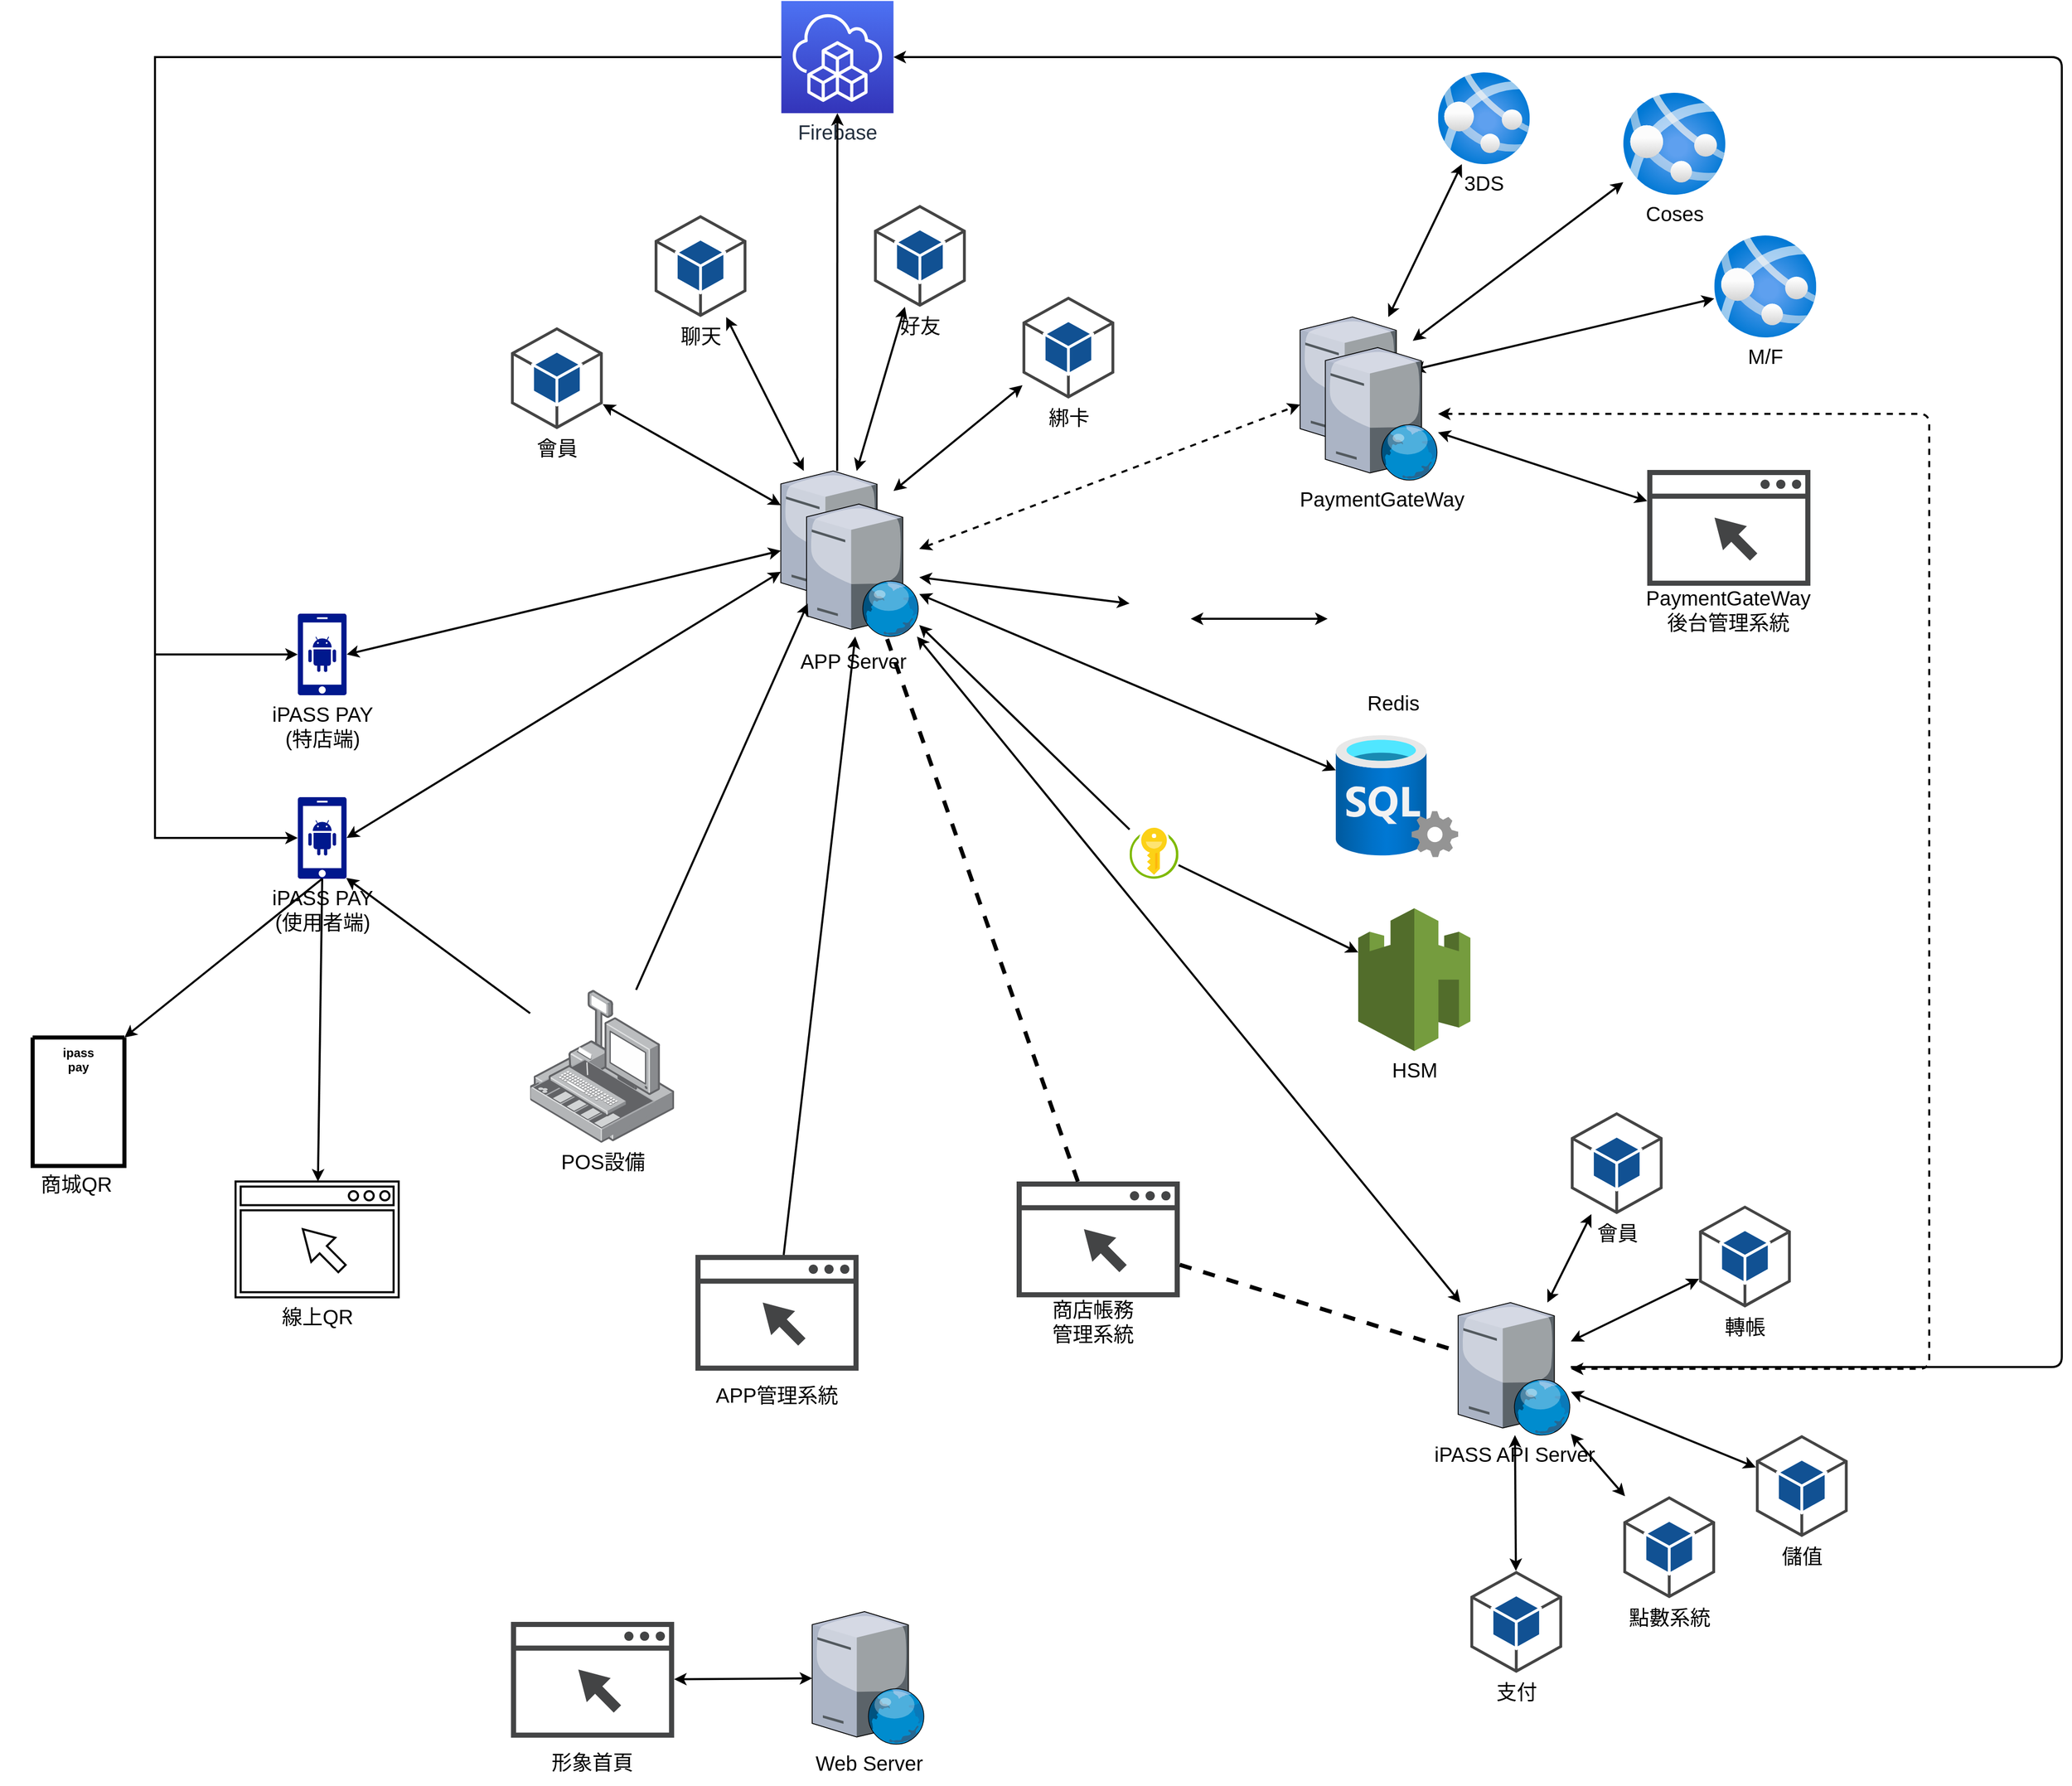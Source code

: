 <mxfile version="14.9.5" type="github">
  <diagram id="SJGPeemRXHp4dxk_nkfU" name="第1頁">
    <mxGraphModel dx="3072" dy="2502" grid="1" gridSize="10" guides="1" tooltips="1" connect="1" arrows="1" fold="1" page="1" pageScale="1" pageWidth="827" pageHeight="1169" math="0" shadow="0">
      <root>
        <mxCell id="0" />
        <mxCell id="1" parent="0" />
        <mxCell id="x_JbOlr38HWDlTl8YInY-31" value="" style="endArrow=classic;startArrow=classic;html=1;strokeWidth=2;" parent="1" source="x_JbOlr38HWDlTl8YInY-60" target="x_JbOlr38HWDlTl8YInY-51" edge="1">
          <mxGeometry width="50" height="50" relative="1" as="geometry">
            <mxPoint x="850" y="-191.613" as="sourcePoint" />
            <mxPoint x="360" y="-220" as="targetPoint" />
          </mxGeometry>
        </mxCell>
        <mxCell id="x_JbOlr38HWDlTl8YInY-32" value="iPASS API Server" style="verticalLabelPosition=bottom;aspect=fixed;html=1;verticalAlign=top;strokeColor=none;align=center;outlineConnect=0;shape=mxgraph.citrix.web_server;fontSize=20;strokeWidth=2;" parent="1" vertex="1">
          <mxGeometry x="758" y="196.8" width="110.5" height="130" as="geometry" />
        </mxCell>
        <mxCell id="x_JbOlr38HWDlTl8YInY-33" value="" style="endArrow=classic;startArrow=classic;html=1;strokeWidth=2;" parent="1" source="x_JbOlr38HWDlTl8YInY-51" target="x_JbOlr38HWDlTl8YInY-32" edge="1">
          <mxGeometry width="50" height="50" relative="1" as="geometry">
            <mxPoint x="310" as="sourcePoint" />
            <mxPoint x="360" y="-50" as="targetPoint" />
          </mxGeometry>
        </mxCell>
        <mxCell id="x_JbOlr38HWDlTl8YInY-34" value="" style="group;strokeWidth=2;" parent="1" vertex="1" connectable="0">
          <mxGeometry x="320.0" y="78" width="160" height="160.0" as="geometry" />
        </mxCell>
        <mxCell id="x_JbOlr38HWDlTl8YInY-17" value="" style="group;strokeWidth=2;" parent="x_JbOlr38HWDlTl8YInY-34" vertex="1" connectable="0">
          <mxGeometry x="5" width="160" height="113.6" as="geometry" />
        </mxCell>
        <mxCell id="x_JbOlr38HWDlTl8YInY-18" value="" style="pointerEvents=1;shadow=0;dashed=0;html=1;strokeColor=none;fillColor=#434445;aspect=fixed;labelPosition=center;verticalLabelPosition=bottom;verticalAlign=top;align=center;outlineConnect=0;shape=mxgraph.vvd.web_browser;fontSize=20;strokeWidth=2;" parent="x_JbOlr38HWDlTl8YInY-17" vertex="1">
          <mxGeometry width="160" height="113.6" as="geometry" />
        </mxCell>
        <mxCell id="x_JbOlr38HWDlTl8YInY-19" value="" style="shape=image;html=1;verticalAlign=top;verticalLabelPosition=bottom;labelBackgroundColor=#ffffff;imageAspect=0;aspect=fixed;image=https://cdn1.iconfinder.com/data/icons/logotypes/32/chrome-128.png;fontSize=20;strokeWidth=2;" parent="x_JbOlr38HWDlTl8YInY-17" vertex="1">
          <mxGeometry x="5" y="4" width="20" height="20" as="geometry" />
        </mxCell>
        <mxCell id="x_JbOlr38HWDlTl8YInY-20" value="商店帳務&lt;br&gt;管理系統" style="text;html=1;strokeColor=none;fillColor=none;align=center;verticalAlign=middle;whiteSpace=wrap;rounded=0;fontSize=20;strokeWidth=2;" parent="x_JbOlr38HWDlTl8YInY-34" vertex="1">
          <mxGeometry x="5" y="113.6" width="150" height="46.4" as="geometry" />
        </mxCell>
        <mxCell id="x_JbOlr38HWDlTl8YInY-35" value="" style="endArrow=classic;startArrow=classic;html=1;exitX=1;exitY=0.5;exitDx=0;exitDy=0;exitPerimeter=0;strokeWidth=2;" parent="1" source="x_JbOlr38HWDlTl8YInY-15" target="x_JbOlr38HWDlTl8YInY-30" edge="1">
          <mxGeometry width="50" height="50" relative="1" as="geometry">
            <mxPoint x="310" y="-495" as="sourcePoint" />
            <mxPoint x="540" y="-220" as="targetPoint" />
          </mxGeometry>
        </mxCell>
        <mxCell id="x_JbOlr38HWDlTl8YInY-37" value="" style="endArrow=classic;startArrow=classic;html=1;exitX=1;exitY=0.5;exitDx=0;exitDy=0;exitPerimeter=0;strokeWidth=2;" parent="1" source="x_JbOlr38HWDlTl8YInY-16" target="x_JbOlr38HWDlTl8YInY-30" edge="1">
          <mxGeometry width="50" height="50" relative="1" as="geometry">
            <mxPoint x="490" y="-170" as="sourcePoint" />
            <mxPoint x="540" y="-220" as="targetPoint" />
          </mxGeometry>
        </mxCell>
        <mxCell id="x_JbOlr38HWDlTl8YInY-73" style="edgeStyle=orthogonalEdgeStyle;rounded=0;orthogonalLoop=1;jettySize=auto;html=1;entryX=0;entryY=0.5;entryDx=0;entryDy=0;entryPerimeter=0;strokeWidth=2;" parent="1" source="x_JbOlr38HWDlTl8YInY-40" target="x_JbOlr38HWDlTl8YInY-15" edge="1">
          <mxGeometry relative="1" as="geometry">
            <mxPoint x="-200" y="-300" as="targetPoint" />
            <Array as="points">
              <mxPoint x="-520" y="-1025" />
              <mxPoint x="-520" y="-259" />
            </Array>
          </mxGeometry>
        </mxCell>
        <mxCell id="x_JbOlr38HWDlTl8YInY-84" style="edgeStyle=orthogonalEdgeStyle;rounded=0;orthogonalLoop=1;jettySize=auto;html=1;entryX=0;entryY=0.5;entryDx=0;entryDy=0;entryPerimeter=0;strokeWidth=2;" parent="1" source="x_JbOlr38HWDlTl8YInY-40" target="x_JbOlr38HWDlTl8YInY-16" edge="1">
          <mxGeometry relative="1" as="geometry">
            <Array as="points">
              <mxPoint x="-520" y="-1025" />
              <mxPoint x="-520" y="-439" />
            </Array>
          </mxGeometry>
        </mxCell>
        <mxCell id="x_JbOlr38HWDlTl8YInY-40" value="&lt;font style=&quot;font-size: 20px&quot;&gt;Firebase&lt;/font&gt;&lt;br&gt;" style="points=[[0,0,0],[0.25,0,0],[0.5,0,0],[0.75,0,0],[1,0,0],[0,1,0],[0.25,1,0],[0.5,1,0],[0.75,1,0],[1,1,0],[0,0.25,0],[0,0.5,0],[0,0.75,0],[1,0.25,0],[1,0.5,0],[1,0.75,0]];outlineConnect=0;fontColor=#232F3E;gradientColor=#4D72F3;gradientDirection=north;fillColor=#3334B9;strokeColor=#ffffff;dashed=0;verticalLabelPosition=bottom;verticalAlign=top;align=center;html=1;fontSize=12;fontStyle=0;aspect=fixed;shape=mxgraph.aws4.resourceIcon;resIcon=mxgraph.aws4.cloud_development_kit;strokeWidth=2;" parent="1" vertex="1">
          <mxGeometry x="94.25" y="-1080" width="110" height="110" as="geometry" />
        </mxCell>
        <mxCell id="x_JbOlr38HWDlTl8YInY-44" value="" style="endArrow=classic;html=1;strokeWidth=2;" parent="1" source="x_JbOlr38HWDlTl8YInY-30" target="x_JbOlr38HWDlTl8YInY-40" edge="1">
          <mxGeometry width="50" height="50" relative="1" as="geometry">
            <mxPoint x="490" y="-350" as="sourcePoint" />
            <mxPoint x="540" y="-400" as="targetPoint" />
          </mxGeometry>
        </mxCell>
        <mxCell id="x_JbOlr38HWDlTl8YInY-55" value="" style="group;strokeWidth=2;" parent="1" vertex="1" connectable="0">
          <mxGeometry x="90" y="-619" width="150" height="209.0" as="geometry" />
        </mxCell>
        <mxCell id="x_JbOlr38HWDlTl8YInY-53" value="" style="group;strokeWidth=2;" parent="x_JbOlr38HWDlTl8YInY-55" vertex="1" connectable="0">
          <mxGeometry x="3.75" width="135.75" height="162.4" as="geometry" />
        </mxCell>
        <mxCell id="x_JbOlr38HWDlTl8YInY-30" value="" style="verticalLabelPosition=bottom;aspect=fixed;html=1;verticalAlign=top;strokeColor=none;align=center;outlineConnect=0;shape=mxgraph.citrix.web_server;fontSize=20;strokeWidth=2;" parent="x_JbOlr38HWDlTl8YInY-53" vertex="1">
          <mxGeometry width="110.5" height="130" as="geometry" />
        </mxCell>
        <mxCell id="x_JbOlr38HWDlTl8YInY-51" value="" style="verticalLabelPosition=bottom;aspect=fixed;html=1;verticalAlign=top;strokeColor=none;align=center;outlineConnect=0;shape=mxgraph.citrix.web_server;fontSize=20;strokeWidth=2;" parent="x_JbOlr38HWDlTl8YInY-53" vertex="1">
          <mxGeometry x="25.25" y="32.4" width="110.5" height="130" as="geometry" />
        </mxCell>
        <mxCell id="x_JbOlr38HWDlTl8YInY-54" value="APP Server" style="text;html=1;strokeColor=none;fillColor=none;align=center;verticalAlign=middle;whiteSpace=wrap;rounded=0;fontSize=20;strokeWidth=2;" parent="x_JbOlr38HWDlTl8YInY-55" vertex="1">
          <mxGeometry y="162.6" width="150" height="46.4" as="geometry" />
        </mxCell>
        <mxCell id="x_JbOlr38HWDlTl8YInY-60" value="" style="aspect=fixed;html=1;points=[];align=center;image;fontSize=12;image=img/lib/azure2/databases/SQL_Server.svg;strokeWidth=2;" parent="1" vertex="1">
          <mxGeometry x="638" y="-360" width="120" height="120" as="geometry" />
        </mxCell>
        <mxCell id="x_JbOlr38HWDlTl8YInY-63" value="&lt;font style=&quot;font-size: 20px&quot;&gt;Coses&lt;/font&gt;" style="aspect=fixed;html=1;points=[];align=center;image;fontSize=12;image=img/lib/azure2/app_services/App_Services.svg;strokeWidth=2;" parent="1" vertex="1">
          <mxGeometry x="920" y="-990" width="100" height="100" as="geometry" />
        </mxCell>
        <mxCell id="x_JbOlr38HWDlTl8YInY-64" value="&lt;font style=&quot;font-size: 20px&quot;&gt;3DS&lt;br&gt;&lt;/font&gt;" style="aspect=fixed;html=1;points=[];align=center;image;fontSize=12;image=img/lib/azure2/app_services/App_Services.svg;strokeWidth=2;" parent="1" vertex="1">
          <mxGeometry x="738.25" y="-1010" width="90" height="90" as="geometry" />
        </mxCell>
        <mxCell id="x_JbOlr38HWDlTl8YInY-68" value="" style="endArrow=classic;html=1;strokeWidth=2;" parent="1" source="x_JbOlr38HWDlTl8YInY-65" target="x_JbOlr38HWDlTl8YInY-30" edge="1">
          <mxGeometry width="50" height="50" relative="1" as="geometry">
            <mxPoint x="400" y="-470" as="sourcePoint" />
            <mxPoint x="450" y="-520" as="targetPoint" />
          </mxGeometry>
        </mxCell>
        <mxCell id="x_JbOlr38HWDlTl8YInY-70" value="" style="endArrow=classic;html=1;edgeStyle=orthogonalEdgeStyle;strokeWidth=2;" parent="1" source="x_JbOlr38HWDlTl8YInY-32" target="x_JbOlr38HWDlTl8YInY-40" edge="1">
          <mxGeometry width="50" height="50" relative="1" as="geometry">
            <mxPoint x="1000" y="-760" as="sourcePoint" />
            <mxPoint x="450" y="-670" as="targetPoint" />
            <Array as="points">
              <mxPoint x="1350" y="260" />
              <mxPoint x="1350" y="-1025" />
            </Array>
          </mxGeometry>
        </mxCell>
        <mxCell id="x_JbOlr38HWDlTl8YInY-71" value="&lt;font style=&quot;font-size: 20px&quot;&gt;Redis&lt;/font&gt;" style="shape=image;html=1;verticalAlign=top;verticalLabelPosition=bottom;labelBackgroundColor=#ffffff;imageAspect=0;aspect=fixed;image=https://cdn4.iconfinder.com/data/icons/redis-2/1451/Untitled-2-128.png;strokeWidth=2;" parent="1" vertex="1">
          <mxGeometry x="630" y="-538" width="128" height="128" as="geometry" />
        </mxCell>
        <mxCell id="x_JbOlr38HWDlTl8YInY-72" value="" style="endArrow=classic;startArrow=none;html=1;strokeWidth=2;" parent="1" source="x_JbOlr38HWDlTl8YInY-80" target="x_JbOlr38HWDlTl8YInY-75" edge="1">
          <mxGeometry width="50" height="50" relative="1" as="geometry">
            <mxPoint x="550" y="-354.4" as="sourcePoint" />
            <mxPoint x="790.0" y="-230.0" as="targetPoint" />
          </mxGeometry>
        </mxCell>
        <mxCell id="x_JbOlr38HWDlTl8YInY-80" value="" style="aspect=fixed;html=1;points=[];align=center;image;fontSize=12;image=img/lib/mscae/Key_Vaults.svg;strokeWidth=2;" parent="1" vertex="1">
          <mxGeometry x="435.75" y="-269" width="48" height="50" as="geometry" />
        </mxCell>
        <mxCell id="x_JbOlr38HWDlTl8YInY-81" value="" style="endArrow=none;startArrow=classic;html=1;strokeWidth=2;" parent="1" source="x_JbOlr38HWDlTl8YInY-51" target="x_JbOlr38HWDlTl8YInY-80" edge="1">
          <mxGeometry width="50" height="50" relative="1" as="geometry">
            <mxPoint x="669.5" y="-445.432" as="sourcePoint" />
            <mxPoint x="890.0" y="-536.552" as="targetPoint" />
          </mxGeometry>
        </mxCell>
        <mxCell id="k3EfGpvTS4f7lztcN1DA-3" value="&#xa;&#xa;" style="group;strokeWidth=2;" parent="1" vertex="1" connectable="0">
          <mxGeometry x="-170.87" y="510" width="160" height="160.0" as="geometry" />
        </mxCell>
        <mxCell id="k3EfGpvTS4f7lztcN1DA-4" value="" style="group;strokeWidth=2;" parent="k3EfGpvTS4f7lztcN1DA-3" vertex="1" connectable="0">
          <mxGeometry width="160" height="113.6" as="geometry" />
        </mxCell>
        <mxCell id="k3EfGpvTS4f7lztcN1DA-5" value="" style="pointerEvents=1;shadow=0;dashed=0;html=1;strokeColor=none;fillColor=#434445;aspect=fixed;labelPosition=center;verticalLabelPosition=bottom;verticalAlign=top;align=center;outlineConnect=0;shape=mxgraph.vvd.web_browser;fontSize=20;strokeWidth=2;" parent="k3EfGpvTS4f7lztcN1DA-4" vertex="1">
          <mxGeometry width="160" height="113.6" as="geometry" />
        </mxCell>
        <mxCell id="k3EfGpvTS4f7lztcN1DA-6" value="" style="shape=image;html=1;verticalAlign=top;verticalLabelPosition=bottom;labelBackgroundColor=#ffffff;imageAspect=0;aspect=fixed;image=https://cdn1.iconfinder.com/data/icons/logotypes/32/chrome-128.png;fontSize=20;strokeWidth=2;" parent="k3EfGpvTS4f7lztcN1DA-4" vertex="1">
          <mxGeometry x="5" y="4" width="20" height="20" as="geometry" />
        </mxCell>
        <mxCell id="k3EfGpvTS4f7lztcN1DA-7" value="形象首頁" style="text;html=1;strokeColor=none;fillColor=none;align=center;verticalAlign=middle;whiteSpace=wrap;rounded=0;fontSize=20;strokeWidth=2;" parent="k3EfGpvTS4f7lztcN1DA-3" vertex="1">
          <mxGeometry x="5" y="113.6" width="150" height="46.4" as="geometry" />
        </mxCell>
        <mxCell id="k3EfGpvTS4f7lztcN1DA-14" value="&lt;font style=&quot;font-size: 20px&quot;&gt;聊天&lt;/font&gt;" style="outlineConnect=0;dashed=0;verticalLabelPosition=bottom;verticalAlign=top;align=center;html=1;shape=mxgraph.aws3.android;fillColor=#115193;gradientColor=none;strokeWidth=2;" parent="1" vertex="1">
          <mxGeometry x="-30" y="-870" width="90" height="100" as="geometry" />
        </mxCell>
        <mxCell id="k3EfGpvTS4f7lztcN1DA-18" value="" style="endArrow=classic;startArrow=classic;html=1;strokeWidth=2;" parent="1" source="k3EfGpvTS4f7lztcN1DA-14" target="x_JbOlr38HWDlTl8YInY-30" edge="1">
          <mxGeometry width="50" height="50" relative="1" as="geometry">
            <mxPoint x="528.409" y="-900" as="sourcePoint" />
            <mxPoint x="592.882" y="-640" as="targetPoint" />
          </mxGeometry>
        </mxCell>
        <mxCell id="bLUmJ-rgid1CxlxQpGvQ-1" value="Web Server" style="verticalLabelPosition=bottom;aspect=fixed;html=1;verticalAlign=top;strokeColor=none;align=center;outlineConnect=0;shape=mxgraph.citrix.web_server;fontSize=20;strokeWidth=2;" parent="1" vertex="1">
          <mxGeometry x="124.5" y="500" width="110.5" height="130" as="geometry" />
        </mxCell>
        <mxCell id="bLUmJ-rgid1CxlxQpGvQ-2" value="" style="group;strokeWidth=2;" parent="1" vertex="1" connectable="0">
          <mxGeometry x="-380" y="-479" width="48" height="260" as="geometry" />
        </mxCell>
        <mxCell id="x_JbOlr38HWDlTl8YInY-16" value="iPASS PAY&lt;br style=&quot;font-size: 20px&quot;&gt;(特店端)" style="aspect=fixed;pointerEvents=1;shadow=0;dashed=0;html=1;strokeColor=none;labelPosition=center;verticalLabelPosition=bottom;verticalAlign=top;align=center;fillColor=#00188D;shape=mxgraph.mscae.enterprise.android_phone;fontSize=20;strokeWidth=2;" parent="bLUmJ-rgid1CxlxQpGvQ-2" vertex="1">
          <mxGeometry width="48" height="80" as="geometry" />
        </mxCell>
        <mxCell id="x_JbOlr38HWDlTl8YInY-15" value="iPASS PAY&lt;br style=&quot;font-size: 20px;&quot;&gt;(使用者端)" style="aspect=fixed;pointerEvents=1;shadow=0;dashed=0;html=1;strokeColor=none;labelPosition=center;verticalLabelPosition=bottom;verticalAlign=top;align=center;fillColor=#00188D;shape=mxgraph.mscae.enterprise.android_phone;fontSize=20;strokeWidth=2;" parent="bLUmJ-rgid1CxlxQpGvQ-2" vertex="1">
          <mxGeometry y="180" width="48" height="80" as="geometry" />
        </mxCell>
        <mxCell id="x_JbOlr38HWDlTl8YInY-75" value="&lt;font style=&quot;font-size: 20px&quot;&gt;HSM&lt;/font&gt;" style="outlineConnect=0;dashed=0;verticalLabelPosition=bottom;verticalAlign=top;align=center;html=1;shape=mxgraph.aws3.cloudhsm;fillColor=#759C3E;gradientColor=none;strokeWidth=2;" parent="1" vertex="1">
          <mxGeometry x="660" y="-190" width="110" height="140" as="geometry" />
        </mxCell>
        <mxCell id="bLUmJ-rgid1CxlxQpGvQ-3" value="&lt;span style=&quot;font-size: 20px&quot;&gt;會員&lt;/span&gt;" style="outlineConnect=0;dashed=0;verticalLabelPosition=bottom;verticalAlign=top;align=center;html=1;shape=mxgraph.aws3.android;fillColor=#115193;gradientColor=none;strokeWidth=2;" parent="1" vertex="1">
          <mxGeometry x="-170.87" y="-760" width="90" height="100" as="geometry" />
        </mxCell>
        <mxCell id="bLUmJ-rgid1CxlxQpGvQ-6" value="" style="endArrow=classic;startArrow=classic;html=1;strokeWidth=2;" parent="1" source="bLUmJ-rgid1CxlxQpGvQ-5" target="x_JbOlr38HWDlTl8YInY-64" edge="1">
          <mxGeometry width="50" height="50" relative="1" as="geometry">
            <mxPoint x="440" y="-600" as="sourcePoint" />
            <mxPoint x="670" y="-740" as="targetPoint" />
          </mxGeometry>
        </mxCell>
        <mxCell id="bLUmJ-rgid1CxlxQpGvQ-7" value="" style="endArrow=classic;startArrow=classic;html=1;strokeWidth=2;" parent="1" source="bLUmJ-rgid1CxlxQpGvQ-5" target="x_JbOlr38HWDlTl8YInY-63" edge="1">
          <mxGeometry width="50" height="50" relative="1" as="geometry">
            <mxPoint x="558.49" y="-746.773" as="sourcePoint" />
            <mxPoint x="661" y="-842.832" as="targetPoint" />
          </mxGeometry>
        </mxCell>
        <mxCell id="bLUmJ-rgid1CxlxQpGvQ-8" value="" style="group;strokeWidth=2;" parent="1" vertex="1" connectable="0">
          <mxGeometry x="10" y="150" width="160" height="160.0" as="geometry" />
        </mxCell>
        <mxCell id="bLUmJ-rgid1CxlxQpGvQ-9" value="" style="group;strokeWidth=2;" parent="bLUmJ-rgid1CxlxQpGvQ-8" vertex="1" connectable="0">
          <mxGeometry width="160" height="113.6" as="geometry" />
        </mxCell>
        <mxCell id="bLUmJ-rgid1CxlxQpGvQ-10" value="" style="pointerEvents=1;shadow=0;dashed=0;html=1;strokeColor=none;fillColor=#434445;aspect=fixed;labelPosition=center;verticalLabelPosition=bottom;verticalAlign=top;align=center;outlineConnect=0;shape=mxgraph.vvd.web_browser;fontSize=20;strokeWidth=2;" parent="bLUmJ-rgid1CxlxQpGvQ-9" vertex="1">
          <mxGeometry width="160" height="113.6" as="geometry" />
        </mxCell>
        <mxCell id="bLUmJ-rgid1CxlxQpGvQ-11" value="" style="shape=image;html=1;verticalAlign=top;verticalLabelPosition=bottom;labelBackgroundColor=#ffffff;imageAspect=0;aspect=fixed;image=https://cdn1.iconfinder.com/data/icons/logotypes/32/chrome-128.png;fontSize=20;strokeWidth=2;" parent="bLUmJ-rgid1CxlxQpGvQ-9" vertex="1">
          <mxGeometry x="5" y="4" width="20" height="20" as="geometry" />
        </mxCell>
        <mxCell id="bLUmJ-rgid1CxlxQpGvQ-12" value="APP管理系統" style="text;html=1;strokeColor=none;fillColor=none;align=center;verticalAlign=middle;whiteSpace=wrap;rounded=0;fontSize=20;strokeWidth=2;" parent="bLUmJ-rgid1CxlxQpGvQ-8" vertex="1">
          <mxGeometry x="5" y="113.6" width="150" height="46.4" as="geometry" />
        </mxCell>
        <mxCell id="bLUmJ-rgid1CxlxQpGvQ-20" value="" style="endArrow=classic;startArrow=classic;html=1;strokeWidth=2;" parent="1" source="bLUmJ-rgid1CxlxQpGvQ-53" target="bLUmJ-rgid1CxlxQpGvQ-15" edge="1">
          <mxGeometry width="50" height="50" relative="1" as="geometry">
            <mxPoint x="170" y="-260" as="sourcePoint" />
            <mxPoint x="790" y="-535.08" as="targetPoint" />
          </mxGeometry>
        </mxCell>
        <mxCell id="bLUmJ-rgid1CxlxQpGvQ-23" style="rounded=0;orthogonalLoop=1;jettySize=auto;html=1;strokeWidth=2;" parent="1" source="bLUmJ-rgid1CxlxQpGvQ-10" target="x_JbOlr38HWDlTl8YInY-51" edge="1">
          <mxGeometry relative="1" as="geometry" />
        </mxCell>
        <mxCell id="bLUmJ-rgid1CxlxQpGvQ-24" value="" style="endArrow=none;startArrow=none;html=1;dashed=1;startFill=0;endFill=0;strokeWidth=4;" parent="1" source="x_JbOlr38HWDlTl8YInY-18" target="x_JbOlr38HWDlTl8YInY-32" edge="1">
          <mxGeometry width="50" height="50" relative="1" as="geometry">
            <mxPoint x="95.75" y="10" as="sourcePoint" />
            <mxPoint x="145.75" y="-40" as="targetPoint" />
          </mxGeometry>
        </mxCell>
        <mxCell id="bLUmJ-rgid1CxlxQpGvQ-25" value="" style="endArrow=classic;startArrow=classic;html=1;strokeWidth=2;" parent="1" source="bLUmJ-rgid1CxlxQpGvQ-3" target="x_JbOlr38HWDlTl8YInY-30" edge="1">
          <mxGeometry width="50" height="50" relative="1" as="geometry">
            <mxPoint x="-24.944" y="-850" as="sourcePoint" />
            <mxPoint x="119.927" y="-609" as="targetPoint" />
          </mxGeometry>
        </mxCell>
        <mxCell id="bLUmJ-rgid1CxlxQpGvQ-26" value="" style="endArrow=classic;startArrow=classic;html=1;strokeWidth=2;" parent="1" source="k3EfGpvTS4f7lztcN1DA-5" target="bLUmJ-rgid1CxlxQpGvQ-1" edge="1">
          <mxGeometry width="50" height="50" relative="1" as="geometry">
            <mxPoint x="69.13" y="70" as="sourcePoint" />
            <mxPoint x="119.13" y="20" as="targetPoint" />
          </mxGeometry>
        </mxCell>
        <mxCell id="bLUmJ-rgid1CxlxQpGvQ-27" value="&lt;font style=&quot;font-size: 20px&quot;&gt;M/F&lt;br&gt;&lt;/font&gt;" style="aspect=fixed;html=1;points=[];align=center;image;fontSize=12;image=img/lib/azure2/app_services/App_Services.svg;strokeWidth=2;" parent="1" vertex="1">
          <mxGeometry x="1009.19" y="-850" width="100" height="100" as="geometry" />
        </mxCell>
        <mxCell id="bLUmJ-rgid1CxlxQpGvQ-28" value="" style="endArrow=classic;startArrow=classic;html=1;strokeWidth=2;" parent="1" source="bLUmJ-rgid1CxlxQpGvQ-5" target="bLUmJ-rgid1CxlxQpGvQ-27" edge="1">
          <mxGeometry width="50" height="50" relative="1" as="geometry">
            <mxPoint x="661" y="-753.783" as="sourcePoint" />
            <mxPoint x="776.56" y="-834.902" as="targetPoint" />
          </mxGeometry>
        </mxCell>
        <mxCell id="bLUmJ-rgid1CxlxQpGvQ-30" value="&lt;font style=&quot;font-size: 20px&quot;&gt;點數系統&lt;/font&gt;" style="outlineConnect=0;dashed=0;verticalLabelPosition=bottom;verticalAlign=top;align=center;html=1;shape=mxgraph.aws3.android;fillColor=#115193;gradientColor=none;strokeWidth=2;" parent="1" vertex="1">
          <mxGeometry x="920" y="386.8" width="90" height="100" as="geometry" />
        </mxCell>
        <mxCell id="bLUmJ-rgid1CxlxQpGvQ-31" value="&lt;span style=&quot;font-size: 20px&quot;&gt;儲值&lt;/span&gt;" style="outlineConnect=0;dashed=0;verticalLabelPosition=bottom;verticalAlign=top;align=center;html=1;shape=mxgraph.aws3.android;fillColor=#115193;gradientColor=none;strokeWidth=2;" parent="1" vertex="1">
          <mxGeometry x="1050" y="326.8" width="90" height="100" as="geometry" />
        </mxCell>
        <mxCell id="bLUmJ-rgid1CxlxQpGvQ-32" value="&lt;span style=&quot;font-size: 20px&quot;&gt;轉帳&lt;/span&gt;" style="outlineConnect=0;dashed=0;verticalLabelPosition=bottom;verticalAlign=top;align=center;html=1;shape=mxgraph.aws3.android;fillColor=#115193;gradientColor=none;strokeWidth=2;" parent="1" vertex="1">
          <mxGeometry x="994.25" y="101.6" width="90" height="100" as="geometry" />
        </mxCell>
        <mxCell id="bLUmJ-rgid1CxlxQpGvQ-33" value="&lt;span style=&quot;font-size: 20px&quot;&gt;會員&lt;/span&gt;" style="outlineConnect=0;dashed=0;verticalLabelPosition=bottom;verticalAlign=top;align=center;html=1;shape=mxgraph.aws3.android;fillColor=#115193;gradientColor=none;strokeWidth=2;" parent="1" vertex="1">
          <mxGeometry x="868.5" y="10.0" width="90" height="100" as="geometry" />
        </mxCell>
        <mxCell id="bLUmJ-rgid1CxlxQpGvQ-34" value="&lt;font style=&quot;font-size: 20px&quot;&gt;支付&lt;/font&gt;" style="outlineConnect=0;dashed=0;verticalLabelPosition=bottom;verticalAlign=top;align=center;html=1;shape=mxgraph.aws3.android;fillColor=#115193;gradientColor=none;strokeWidth=2;" parent="1" vertex="1">
          <mxGeometry x="770" y="460" width="90" height="100" as="geometry" />
        </mxCell>
        <mxCell id="bLUmJ-rgid1CxlxQpGvQ-35" value="&lt;font style=&quot;font-size: 20px&quot;&gt;好友&lt;/font&gt;" style="outlineConnect=0;dashed=0;verticalLabelPosition=bottom;verticalAlign=top;align=center;html=1;shape=mxgraph.aws3.android;fillColor=#115193;gradientColor=none;strokeWidth=2;" parent="1" vertex="1">
          <mxGeometry x="185.14" y="-880" width="90" height="100" as="geometry" />
        </mxCell>
        <mxCell id="bLUmJ-rgid1CxlxQpGvQ-36" value="&lt;font style=&quot;font-size: 20px&quot;&gt;綁卡&lt;/font&gt;" style="outlineConnect=0;dashed=0;verticalLabelPosition=bottom;verticalAlign=top;align=center;html=1;shape=mxgraph.aws3.android;fillColor=#115193;gradientColor=none;strokeWidth=2;" parent="1" vertex="1">
          <mxGeometry x="330.77" y="-790" width="90" height="100" as="geometry" />
        </mxCell>
        <mxCell id="bLUmJ-rgid1CxlxQpGvQ-42" value="" style="shape=image;html=1;verticalAlign=top;verticalLabelPosition=bottom;labelBackgroundColor=#ffffff;imageAspect=0;aspect=fixed;image=https://cdn2.iconfinder.com/data/icons/blocked-out-2/28/timer-128.png;strokeWidth=2;" parent="1" vertex="1">
          <mxGeometry x="435.75" y="-504" width="60" height="60" as="geometry" />
        </mxCell>
        <mxCell id="bLUmJ-rgid1CxlxQpGvQ-43" value="" style="endArrow=classic;startArrow=classic;html=1;entryX=0;entryY=0.25;entryDx=0;entryDy=0;strokeWidth=2;" parent="1" source="x_JbOlr38HWDlTl8YInY-51" target="bLUmJ-rgid1CxlxQpGvQ-42" edge="1">
          <mxGeometry width="50" height="50" relative="1" as="geometry">
            <mxPoint x="380" y="10" as="sourcePoint" />
            <mxPoint x="360" y="-350" as="targetPoint" />
          </mxGeometry>
        </mxCell>
        <mxCell id="bLUmJ-rgid1CxlxQpGvQ-44" value="" style="endArrow=classic;startArrow=classic;html=1;exitX=1;exitY=0.5;exitDx=0;exitDy=0;strokeWidth=2;" parent="1" source="bLUmJ-rgid1CxlxQpGvQ-42" target="x_JbOlr38HWDlTl8YInY-71" edge="1">
          <mxGeometry width="50" height="50" relative="1" as="geometry">
            <mxPoint x="380" y="-220" as="sourcePoint" />
            <mxPoint x="430" y="-270" as="targetPoint" />
          </mxGeometry>
        </mxCell>
        <mxCell id="bLUmJ-rgid1CxlxQpGvQ-46" value="" style="endArrow=classic;startArrow=classic;html=1;strokeWidth=2;" parent="1" source="x_JbOlr38HWDlTl8YInY-30" target="bLUmJ-rgid1CxlxQpGvQ-36" edge="1">
          <mxGeometry width="50" height="50" relative="1" as="geometry">
            <mxPoint x="211.658" y="-609" as="sourcePoint" />
            <mxPoint x="374.494" y="-810" as="targetPoint" />
          </mxGeometry>
        </mxCell>
        <mxCell id="bLUmJ-rgid1CxlxQpGvQ-47" value="" style="endArrow=classic;startArrow=classic;html=1;strokeWidth=2;" parent="1" source="x_JbOlr38HWDlTl8YInY-30" target="bLUmJ-rgid1CxlxQpGvQ-35" edge="1">
          <mxGeometry width="50" height="50" relative="1" as="geometry">
            <mxPoint x="221.658" y="-599" as="sourcePoint" />
            <mxPoint x="384.494" y="-800" as="targetPoint" />
          </mxGeometry>
        </mxCell>
        <mxCell id="bLUmJ-rgid1CxlxQpGvQ-48" value="" style="endArrow=classic;startArrow=classic;html=1;strokeWidth=2;" parent="1" source="x_JbOlr38HWDlTl8YInY-32" target="bLUmJ-rgid1CxlxQpGvQ-33" edge="1">
          <mxGeometry width="50" height="50" relative="1" as="geometry">
            <mxPoint x="181.658" y="-392.2" as="sourcePoint" />
            <mxPoint x="344.494" y="-593.2" as="targetPoint" />
          </mxGeometry>
        </mxCell>
        <mxCell id="bLUmJ-rgid1CxlxQpGvQ-49" value="" style="endArrow=classic;startArrow=classic;html=1;strokeWidth=2;" parent="1" source="x_JbOlr38HWDlTl8YInY-32" target="bLUmJ-rgid1CxlxQpGvQ-32" edge="1">
          <mxGeometry width="50" height="50" relative="1" as="geometry">
            <mxPoint x="866.065" y="221.8" as="sourcePoint" />
            <mxPoint x="922.804" y="96.8" as="targetPoint" />
          </mxGeometry>
        </mxCell>
        <mxCell id="bLUmJ-rgid1CxlxQpGvQ-50" value="" style="endArrow=classic;startArrow=classic;html=1;strokeWidth=2;" parent="1" source="x_JbOlr38HWDlTl8YInY-32" target="bLUmJ-rgid1CxlxQpGvQ-31" edge="1">
          <mxGeometry width="50" height="50" relative="1" as="geometry">
            <mxPoint x="876.065" y="231.8" as="sourcePoint" />
            <mxPoint x="932.804" y="106.8" as="targetPoint" />
          </mxGeometry>
        </mxCell>
        <mxCell id="bLUmJ-rgid1CxlxQpGvQ-51" value="" style="endArrow=classic;startArrow=classic;html=1;strokeWidth=2;" parent="1" source="x_JbOlr38HWDlTl8YInY-32" target="bLUmJ-rgid1CxlxQpGvQ-30" edge="1">
          <mxGeometry width="50" height="50" relative="1" as="geometry">
            <mxPoint x="886.065" y="241.8" as="sourcePoint" />
            <mxPoint x="942.804" y="116.8" as="targetPoint" />
          </mxGeometry>
        </mxCell>
        <mxCell id="bLUmJ-rgid1CxlxQpGvQ-52" value="" style="endArrow=classic;startArrow=classic;html=1;strokeWidth=2;" parent="1" source="bLUmJ-rgid1CxlxQpGvQ-34" target="x_JbOlr38HWDlTl8YInY-32" edge="1">
          <mxGeometry width="50" height="50" relative="1" as="geometry">
            <mxPoint x="896.065" y="251.8" as="sourcePoint" />
            <mxPoint x="800" y="266.8" as="targetPoint" />
          </mxGeometry>
        </mxCell>
        <mxCell id="bLUmJ-rgid1CxlxQpGvQ-54" value="" style="group;strokeWidth=2;" parent="1" vertex="1" connectable="0">
          <mxGeometry x="603" y="-770" width="135.25" height="160" as="geometry" />
        </mxCell>
        <mxCell id="bLUmJ-rgid1CxlxQpGvQ-5" value="" style="verticalLabelPosition=bottom;aspect=fixed;html=1;verticalAlign=top;strokeColor=none;align=center;outlineConnect=0;shape=mxgraph.citrix.web_server;fontSize=20;strokeWidth=2;" parent="bLUmJ-rgid1CxlxQpGvQ-54" vertex="1">
          <mxGeometry width="110.5" height="130" as="geometry" />
        </mxCell>
        <mxCell id="bLUmJ-rgid1CxlxQpGvQ-53" value="PaymentGateWay" style="verticalLabelPosition=bottom;aspect=fixed;html=1;verticalAlign=top;strokeColor=none;align=center;outlineConnect=0;shape=mxgraph.citrix.web_server;fontSize=20;strokeWidth=2;" parent="bLUmJ-rgid1CxlxQpGvQ-54" vertex="1">
          <mxGeometry x="24.75" y="30" width="110.5" height="130" as="geometry" />
        </mxCell>
        <mxCell id="zg04SonBqNYEQcR5z-Z2-1" value="" style="endArrow=classic;startArrow=classic;html=1;edgeStyle=elbowEdgeStyle;strokeWidth=2;dashed=1;" parent="1" source="x_JbOlr38HWDlTl8YInY-32" target="bLUmJ-rgid1CxlxQpGvQ-53" edge="1">
          <mxGeometry width="50" height="50" relative="1" as="geometry">
            <mxPoint x="640" y="980" as="sourcePoint" />
            <mxPoint x="690" y="930" as="targetPoint" />
            <Array as="points">
              <mxPoint x="1220" y="-150" />
            </Array>
          </mxGeometry>
        </mxCell>
        <mxCell id="Q3X7JTxSb5pfpih5gJmq-2" value="" style="endArrow=none;dashed=1;html=1;strokeWidth=4;" edge="1" parent="1" source="x_JbOlr38HWDlTl8YInY-18" target="x_JbOlr38HWDlTl8YInY-51">
          <mxGeometry width="50" height="50" relative="1" as="geometry">
            <mxPoint x="460" y="-170" as="sourcePoint" />
            <mxPoint x="510" y="-220" as="targetPoint" />
          </mxGeometry>
        </mxCell>
        <mxCell id="x_JbOlr38HWDlTl8YInY-65" value="POS設備" style="points=[];aspect=fixed;html=1;align=center;shadow=0;dashed=0;image;image=img/lib/allied_telesis/security/POS.svg;fontSize=20;strokeWidth=2;" parent="1" vertex="1">
          <mxGeometry x="-152.12" y="-110" width="141.25" height="150" as="geometry" />
        </mxCell>
        <mxCell id="Q3X7JTxSb5pfpih5gJmq-4" value="" style="endArrow=classic;html=1;strokeWidth=2;entryX=0.99;entryY=0.99;entryDx=0;entryDy=0;entryPerimeter=0;" edge="1" parent="1" source="x_JbOlr38HWDlTl8YInY-65" target="x_JbOlr38HWDlTl8YInY-15">
          <mxGeometry width="50" height="50" relative="1" as="geometry">
            <mxPoint x="300" y="19" as="sourcePoint" />
            <mxPoint x="350" y="-31" as="targetPoint" />
          </mxGeometry>
        </mxCell>
        <mxCell id="Q3X7JTxSb5pfpih5gJmq-10" value="" style="endArrow=classic;html=1;strokeWidth=2;exitX=0.5;exitY=1;exitDx=0;exitDy=0;exitPerimeter=0;" edge="1" parent="1" source="x_JbOlr38HWDlTl8YInY-15" target="Q3X7JTxSb5pfpih5gJmq-7">
          <mxGeometry width="50" height="50" relative="1" as="geometry">
            <mxPoint x="280" y="19" as="sourcePoint" />
            <mxPoint x="330" y="-31" as="targetPoint" />
          </mxGeometry>
        </mxCell>
        <mxCell id="Q3X7JTxSb5pfpih5gJmq-18" value="" style="endArrow=classic;html=1;strokeWidth=2;exitX=0.5;exitY=1;exitDx=0;exitDy=0;exitPerimeter=0;entryX=1;entryY=0;entryDx=0;entryDy=0;" edge="1" parent="1" source="x_JbOlr38HWDlTl8YInY-15" target="Q3X7JTxSb5pfpih5gJmq-16">
          <mxGeometry width="50" height="50" relative="1" as="geometry">
            <mxPoint x="-386" y="-80" as="sourcePoint" />
            <mxPoint x="-386" y="79" as="targetPoint" />
          </mxGeometry>
        </mxCell>
        <mxCell id="Q3X7JTxSb5pfpih5gJmq-21" value="" style="group" vertex="1" connectable="0" parent="1">
          <mxGeometry x="-441" y="78" width="160" height="113.6" as="geometry" />
        </mxCell>
        <mxCell id="Q3X7JTxSb5pfpih5gJmq-7" value="線上QR" style="pointerEvents=1;shadow=0;dashed=0;html=1;aspect=fixed;labelPosition=center;verticalLabelPosition=bottom;verticalAlign=top;align=center;outlineConnect=0;shape=mxgraph.vvd.web_browser;fontSize=20;strokeWidth=2;" vertex="1" parent="Q3X7JTxSb5pfpih5gJmq-21">
          <mxGeometry width="160" height="113.6" as="geometry" />
        </mxCell>
        <mxCell id="Q3X7JTxSb5pfpih5gJmq-8" value="" style="shape=image;html=1;verticalAlign=top;verticalLabelPosition=bottom;labelBackgroundColor=#ffffff;imageAspect=0;aspect=fixed;image=https://cdn1.iconfinder.com/data/icons/logotypes/32/chrome-128.png;fontSize=20;strokeWidth=2;" vertex="1" parent="Q3X7JTxSb5pfpih5gJmq-21">
          <mxGeometry x="5" y="4" width="20" height="20" as="geometry" />
        </mxCell>
        <mxCell id="Q3X7JTxSb5pfpih5gJmq-12" value="" style="shape=image;html=1;verticalAlign=top;verticalLabelPosition=bottom;labelBackgroundColor=#ffffff;imageAspect=0;aspect=fixed;image=https://cdn0.iconfinder.com/data/icons/view-1/20/qrcode-128.png;strokeWidth=4;" vertex="1" parent="Q3X7JTxSb5pfpih5gJmq-21">
          <mxGeometry x="47" y="30" width="68" height="68" as="geometry" />
        </mxCell>
        <mxCell id="Q3X7JTxSb5pfpih5gJmq-24" value="" style="group" vertex="1" connectable="0" parent="1">
          <mxGeometry x="-672" y="-63.2" width="150" height="166.4" as="geometry" />
        </mxCell>
        <mxCell id="Q3X7JTxSb5pfpih5gJmq-17" value="" style="group" vertex="1" connectable="0" parent="Q3X7JTxSb5pfpih5gJmq-24">
          <mxGeometry x="12" width="126" height="126" as="geometry" />
        </mxCell>
        <mxCell id="Q3X7JTxSb5pfpih5gJmq-16" value="&#xa;&#xa;&#xa;&#xa;ipass&#xa;pay&#xa;" style="swimlane;startSize=0;strokeWidth=4;" vertex="1" parent="Q3X7JTxSb5pfpih5gJmq-17">
          <mxGeometry x="20" width="90" height="126" as="geometry">
            <mxRectangle x="20" width="50" height="40" as="alternateBounds" />
          </mxGeometry>
        </mxCell>
        <mxCell id="Q3X7JTxSb5pfpih5gJmq-14" value="" style="shape=image;html=1;verticalAlign=top;verticalLabelPosition=bottom;labelBackgroundColor=#ffffff;imageAspect=0;aspect=fixed;image=https://cdn0.iconfinder.com/data/icons/view-1/20/qrcode-128.png;strokeWidth=4;" vertex="1" parent="Q3X7JTxSb5pfpih5gJmq-16">
          <mxGeometry x="11" y="40" width="68" height="68" as="geometry" />
        </mxCell>
        <mxCell id="Q3X7JTxSb5pfpih5gJmq-9" value="商城QR" style="text;html=1;strokeColor=none;fillColor=none;align=center;verticalAlign=middle;whiteSpace=wrap;rounded=0;fontSize=20;strokeWidth=2;" vertex="1" parent="Q3X7JTxSb5pfpih5gJmq-24">
          <mxGeometry y="120.0" width="150" height="46.4" as="geometry" />
        </mxCell>
        <mxCell id="Q3X7JTxSb5pfpih5gJmq-25" value="" style="endArrow=classic;startArrow=classic;html=1;strokeWidth=2;dashed=1;elbow=vertical;" edge="1" parent="1" source="x_JbOlr38HWDlTl8YInY-51" target="bLUmJ-rgid1CxlxQpGvQ-5">
          <mxGeometry width="50" height="50" relative="1" as="geometry">
            <mxPoint x="707.56" y="270" as="sourcePoint" />
            <mxPoint x="785.75" y="-585" as="targetPoint" />
          </mxGeometry>
        </mxCell>
        <mxCell id="Q3X7JTxSb5pfpih5gJmq-27" value="" style="group" vertex="1" connectable="0" parent="1">
          <mxGeometry x="943.44" y="-620" width="160" height="160.0" as="geometry" />
        </mxCell>
        <mxCell id="bLUmJ-rgid1CxlxQpGvQ-13" value="&#xa;&#xa;" style="group;rotation=90;strokeWidth=2;" parent="Q3X7JTxSb5pfpih5gJmq-27" vertex="1" connectable="0">
          <mxGeometry width="160" height="160.0" as="geometry" />
        </mxCell>
        <mxCell id="bLUmJ-rgid1CxlxQpGvQ-17" value="PaymentGateWay後台管理系統" style="text;html=1;strokeColor=none;fillColor=none;align=center;verticalAlign=middle;whiteSpace=wrap;rounded=0;fontSize=20;strokeWidth=2;" parent="bLUmJ-rgid1CxlxQpGvQ-13" vertex="1">
          <mxGeometry x="5" y="113.6" width="150" height="46.4" as="geometry" />
        </mxCell>
        <mxCell id="bLUmJ-rgid1CxlxQpGvQ-14" value="" style="group;strokeWidth=2;" parent="Q3X7JTxSb5pfpih5gJmq-27" vertex="1" connectable="0">
          <mxGeometry width="160" height="113.6" as="geometry" />
        </mxCell>
        <mxCell id="bLUmJ-rgid1CxlxQpGvQ-15" value="" style="pointerEvents=1;shadow=0;dashed=0;html=1;strokeColor=none;fillColor=#434445;aspect=fixed;labelPosition=center;verticalLabelPosition=bottom;verticalAlign=top;align=center;outlineConnect=0;shape=mxgraph.vvd.web_browser;fontSize=20;strokeWidth=2;" parent="bLUmJ-rgid1CxlxQpGvQ-14" vertex="1">
          <mxGeometry width="160" height="113.6" as="geometry" />
        </mxCell>
        <mxCell id="bLUmJ-rgid1CxlxQpGvQ-16" value="" style="shape=image;html=1;verticalAlign=top;verticalLabelPosition=bottom;labelBackgroundColor=#ffffff;imageAspect=0;aspect=fixed;image=https://cdn1.iconfinder.com/data/icons/logotypes/32/chrome-128.png;fontSize=20;strokeWidth=2;direction=south;" parent="bLUmJ-rgid1CxlxQpGvQ-14" vertex="1">
          <mxGeometry x="6" y="5" width="20" height="20" as="geometry" />
        </mxCell>
        <mxCell id="Q3X7JTxSb5pfpih5gJmq-26" style="edgeStyle=elbowEdgeStyle;rounded=0;orthogonalLoop=1;jettySize=auto;html=1;exitX=0.75;exitY=0;exitDx=0;exitDy=0;dashed=1;startArrow=none;startFill=0;endArrow=none;endFill=0;strokeWidth=2;" edge="1" parent="Q3X7JTxSb5pfpih5gJmq-27" source="bLUmJ-rgid1CxlxQpGvQ-17" target="bLUmJ-rgid1CxlxQpGvQ-15">
          <mxGeometry relative="1" as="geometry" />
        </mxCell>
      </root>
    </mxGraphModel>
  </diagram>
</mxfile>
